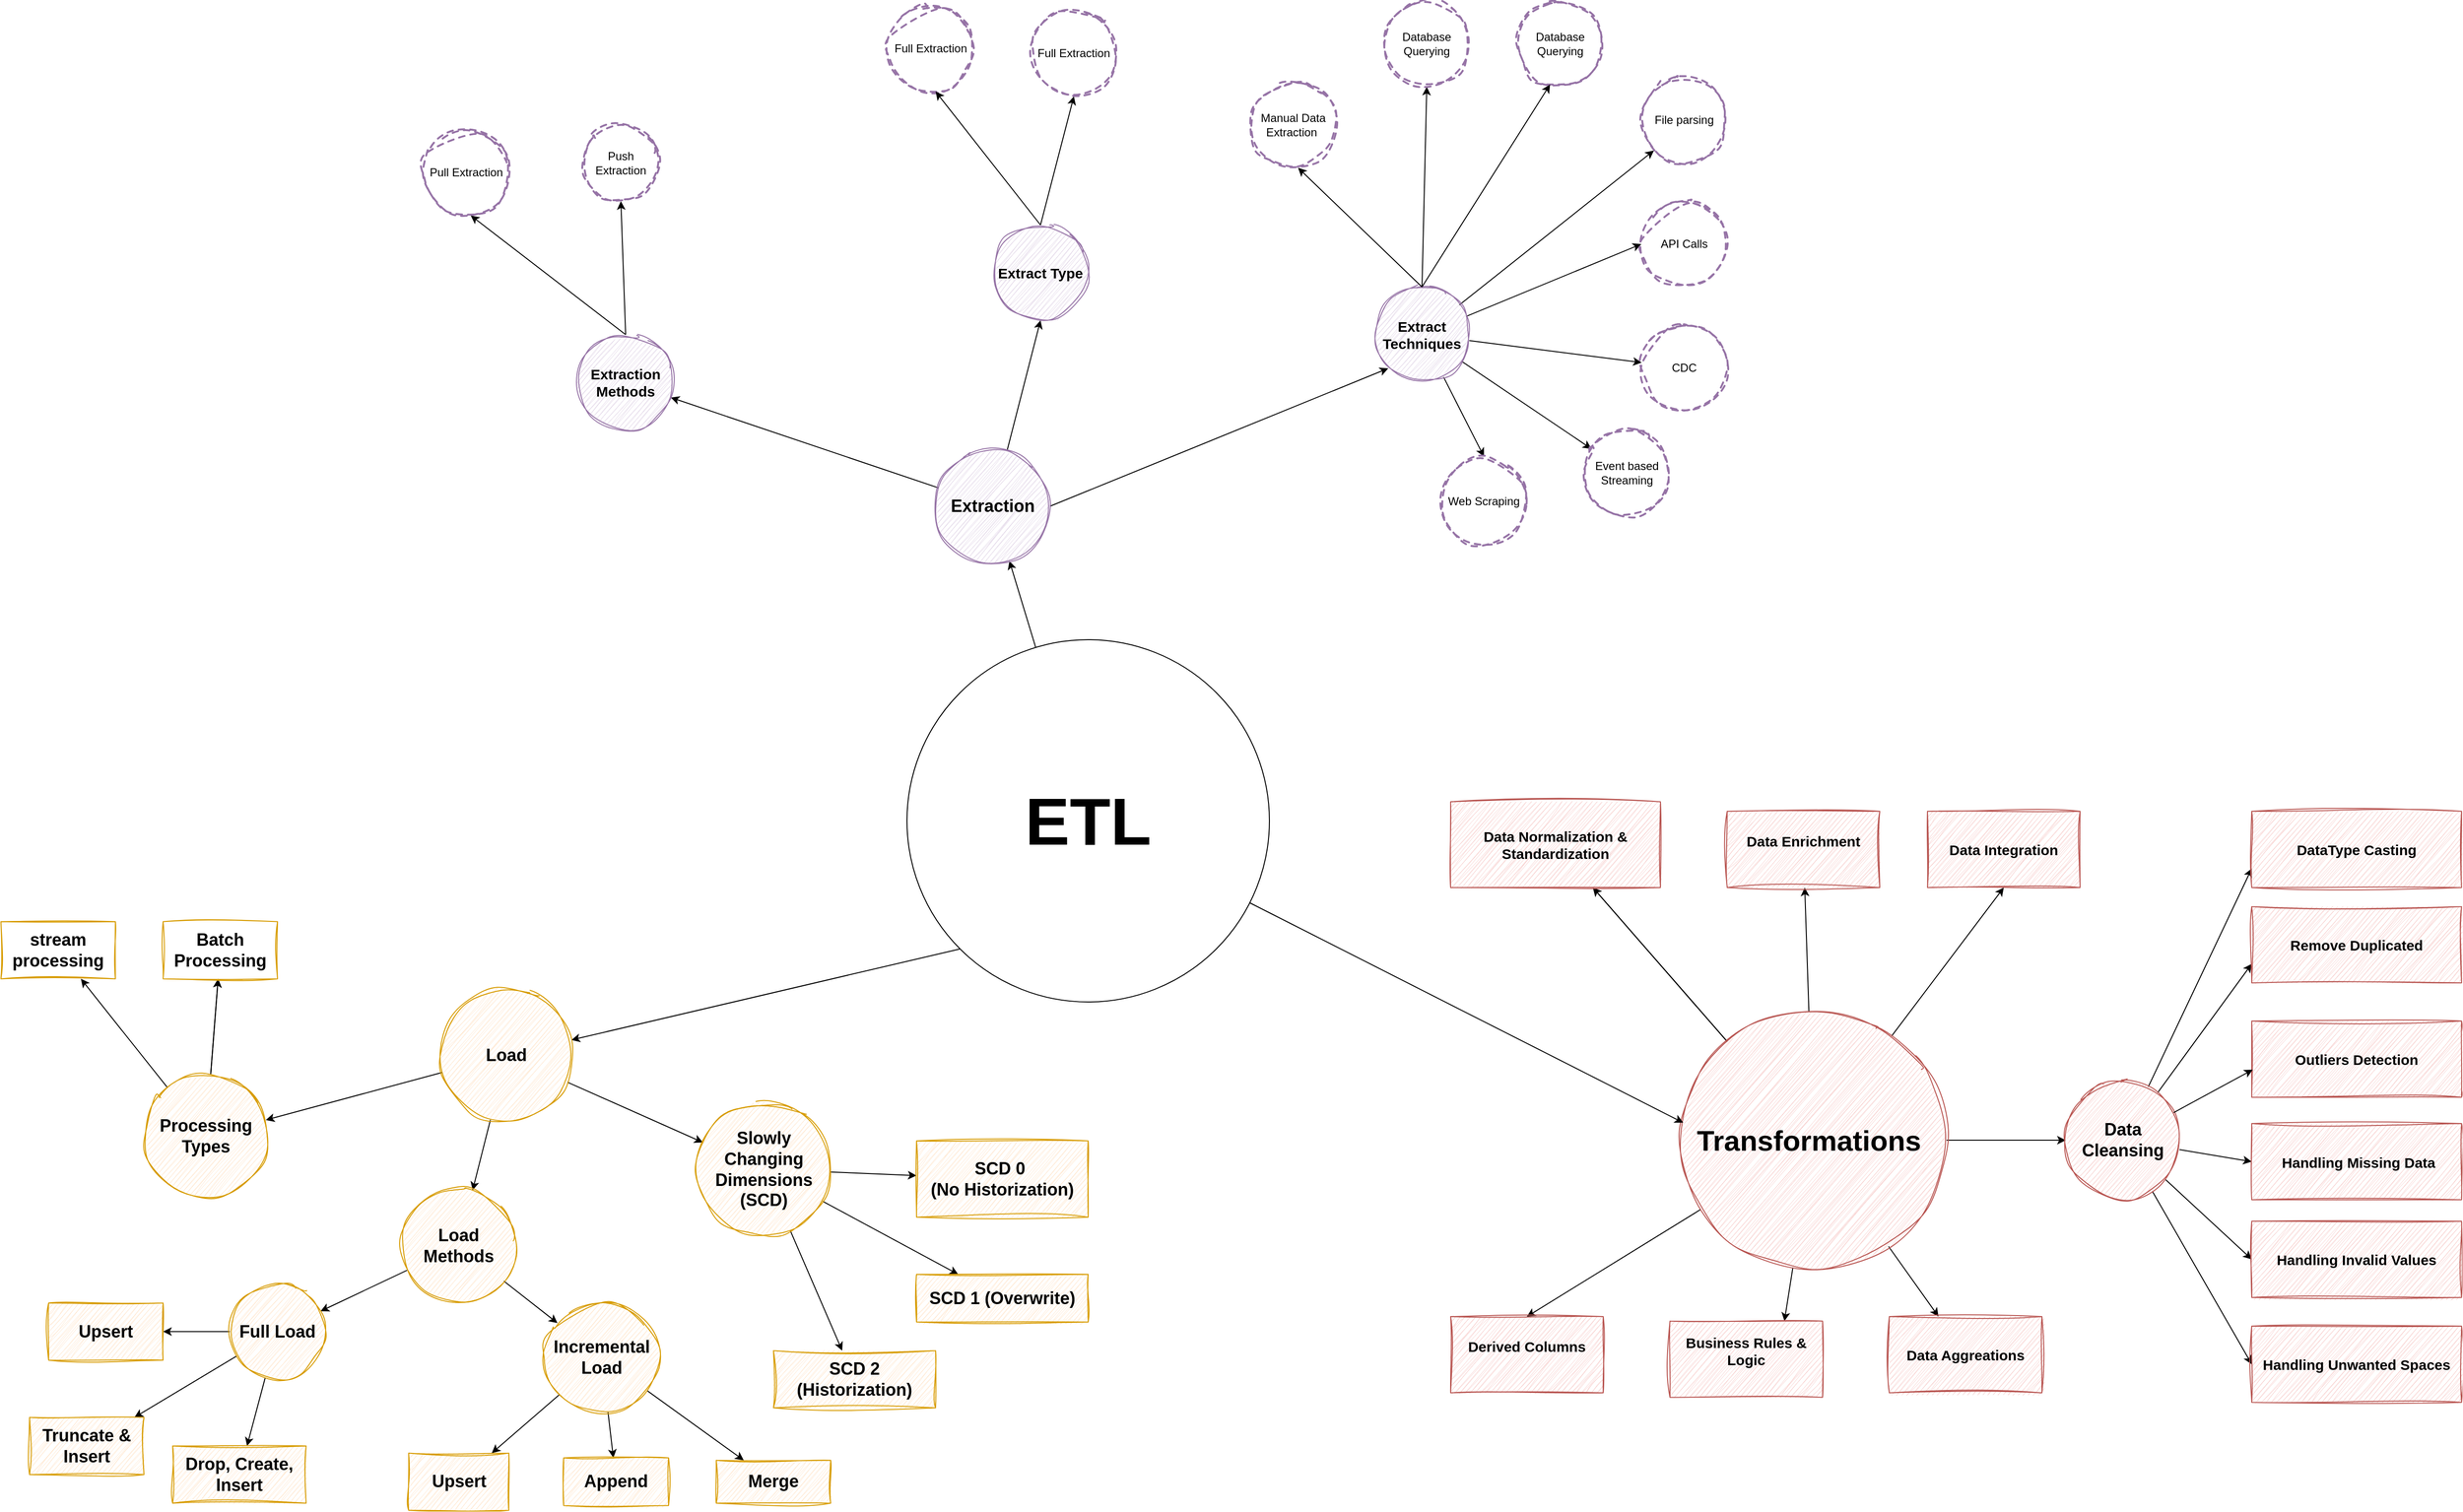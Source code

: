 <mxfile>
    <diagram id="jVbvMs1a4yis1M7s5EpP" name="Page-1">
        <mxGraphModel dx="3123" dy="2930" grid="1" gridSize="10" guides="1" tooltips="1" connect="1" arrows="1" fold="1" page="1" pageScale="1" pageWidth="850" pageHeight="1100" math="0" shadow="0">
            <root>
                <mxCell id="0"/>
                <mxCell id="1" parent="0"/>
                <mxCell id="93" value="" style="edgeStyle=none;html=1;fontFamily=Helvetica;fontSize=12;fontColor=default;" edge="1" parent="1" source="88" target="92">
                    <mxGeometry relative="1" as="geometry"/>
                </mxCell>
                <mxCell id="95" value="" style="edgeStyle=none;html=1;fontFamily=Helvetica;fontSize=12;fontColor=default;" edge="1" parent="1" source="92" target="94">
                    <mxGeometry relative="1" as="geometry"/>
                </mxCell>
                <mxCell id="97" value="" style="edgeStyle=none;html=1;fontFamily=Helvetica;fontSize=12;fontColor=default;" edge="1" parent="1" source="92" target="96">
                    <mxGeometry relative="1" as="geometry"/>
                </mxCell>
                <mxCell id="102" value="" style="edgeStyle=none;html=1;fontFamily=Helvetica;fontSize=12;fontColor=default;" edge="1" parent="1" source="92" target="101">
                    <mxGeometry relative="1" as="geometry"/>
                </mxCell>
                <mxCell id="92" value="Full Load" style="ellipse;whiteSpace=wrap;html=1;fontSize=18;fillColor=#ffe6cc;strokeColor=#d79b00;fontStyle=1;sketch=1;curveFitting=1;jiggle=2;" vertex="1" parent="1">
                    <mxGeometry x="10" y="1135.75" width="100" height="100" as="geometry"/>
                </mxCell>
                <mxCell id="6" value="" style="edgeStyle=none;html=1;" edge="1" parent="1" source="2" target="5">
                    <mxGeometry relative="1" as="geometry"/>
                </mxCell>
                <mxCell id="80" value="" style="edgeStyle=none;html=1;fontFamily=Helvetica;fontSize=12;fontColor=default;exitX=0;exitY=1;exitDx=0;exitDy=0;" edge="1" parent="1" source="2" target="79">
                    <mxGeometry relative="1" as="geometry">
                        <mxPoint x="512.066" y="629.999" as="sourcePoint"/>
                    </mxGeometry>
                </mxCell>
                <mxCell id="2" value="ETL" style="ellipse;html=1;aspect=fixed;textShadow=0;whiteSpace=wrap;horizontal=1;fontStyle=1;fontSize=70;" vertex="1" parent="1">
                    <mxGeometry x="720" y="460" width="380" height="380" as="geometry"/>
                </mxCell>
                <mxCell id="8" value="" style="edgeStyle=none;html=1;" edge="1" parent="1" source="5" target="7">
                    <mxGeometry relative="1" as="geometry"/>
                </mxCell>
                <mxCell id="23" style="edgeStyle=none;html=1;entryX=0.5;entryY=1;entryDx=0;entryDy=0;" edge="1" parent="1" source="5" target="19">
                    <mxGeometry relative="1" as="geometry"/>
                </mxCell>
                <mxCell id="152" style="edgeStyle=none;html=1;entryX=0;entryY=1;entryDx=0;entryDy=0;fontFamily=Helvetica;fontSize=12;fontColor=default;exitX=1;exitY=0.5;exitDx=0;exitDy=0;" edge="1" parent="1" source="5" target="26">
                    <mxGeometry relative="1" as="geometry">
                        <mxPoint x="1041.487" y="366.655" as="sourcePoint"/>
                    </mxGeometry>
                </mxCell>
                <mxCell id="5" value="Extraction" style="ellipse;whiteSpace=wrap;html=1;fillColor=#e1d5e7;strokeColor=#9673a6;labelBackgroundColor=none;labelBorderColor=none;fontSize=18;spacing=0;fontStyle=1;sketch=1;curveFitting=1;jiggle=2;" vertex="1" parent="1">
                    <mxGeometry x="750" y="260" width="120" height="120" as="geometry"/>
                </mxCell>
                <mxCell id="16" value="" style="edgeStyle=none;html=1;exitX=0.5;exitY=0;exitDx=0;exitDy=0;entryX=0.5;entryY=1;entryDx=0;entryDy=0;" edge="1" parent="1" source="7" target="15">
                    <mxGeometry relative="1" as="geometry"/>
                </mxCell>
                <mxCell id="7" value="Extraction Methods" style="ellipse;whiteSpace=wrap;html=1;fillColor=#e1d5e7;strokeColor=#9673a6;labelBackgroundColor=none;labelBorderColor=none;fontStyle=1;fontSize=15;sketch=1;curveFitting=1;jiggle=2;" vertex="1" parent="1">
                    <mxGeometry x="375" y="140" width="100" height="100" as="geometry"/>
                </mxCell>
                <mxCell id="9" value="Pull Extraction" style="ellipse;whiteSpace=wrap;html=1;fillColor=none;strokeColor=#9673a6;labelBackgroundColor=none;labelBorderColor=none;fontStyle=0;dashed=1;align=center;verticalAlign=middle;fontFamily=Helvetica;fontSize=12;shadow=0;sketch=1;jiggle=2;curveFitting=1;strokeWidth=2;" vertex="1" parent="1">
                    <mxGeometry x="212.5" y="-75" width="90" height="90" as="geometry"/>
                </mxCell>
                <mxCell id="11" value="" style="endArrow=classic;html=1;entryX=0.556;entryY=1;entryDx=0;entryDy=0;entryPerimeter=0;exitX=0.5;exitY=0;exitDx=0;exitDy=0;" edge="1" parent="1" source="7" target="9">
                    <mxGeometry width="50" height="50" relative="1" as="geometry">
                        <mxPoint x="650" y="-10" as="sourcePoint"/>
                        <mxPoint x="700" y="-60" as="targetPoint"/>
                    </mxGeometry>
                </mxCell>
                <mxCell id="15" value="Push Extraction" style="ellipse;whiteSpace=wrap;html=1;fillColor=none;strokeColor=#9673a6;labelBackgroundColor=none;labelBorderColor=none;dashed=1;align=center;verticalAlign=middle;fontFamily=Helvetica;fontSize=12;shadow=0;sketch=1;jiggle=2;curveFitting=1;strokeWidth=2;" vertex="1" parent="1">
                    <mxGeometry x="380" y="-80" width="80" height="80" as="geometry"/>
                </mxCell>
                <mxCell id="18" value="" style="edgeStyle=none;html=1;exitX=0.5;exitY=0;exitDx=0;exitDy=0;entryX=0.5;entryY=1;entryDx=0;entryDy=0;" edge="1" parent="1" source="19" target="22">
                    <mxGeometry relative="1" as="geometry"/>
                </mxCell>
                <mxCell id="19" value="Extract Type" style="ellipse;whiteSpace=wrap;html=1;fillColor=#e1d5e7;strokeColor=#9673a6;labelBackgroundColor=none;labelBorderColor=none;fontStyle=1;fontSize=15;sketch=1;curveFitting=1;jiggle=2;" vertex="1" parent="1">
                    <mxGeometry x="810" y="25" width="100" height="100" as="geometry"/>
                </mxCell>
                <mxCell id="20" value="Full Extraction" style="ellipse;whiteSpace=wrap;html=1;fillColor=none;strokeColor=#9673a6;labelBackgroundColor=none;labelBorderColor=none;fontStyle=0;dashed=1;align=center;verticalAlign=middle;fontFamily=Helvetica;fontSize=12;shadow=0;sketch=1;jiggle=2;curveFitting=1;strokeWidth=2;" vertex="1" parent="1">
                    <mxGeometry x="700" y="-205" width="90" height="90" as="geometry"/>
                </mxCell>
                <mxCell id="21" value="" style="endArrow=classic;html=1;entryX=0.556;entryY=1;entryDx=0;entryDy=0;entryPerimeter=0;exitX=0.5;exitY=0;exitDx=0;exitDy=0;" edge="1" parent="1" source="19" target="20">
                    <mxGeometry width="50" height="50" relative="1" as="geometry">
                        <mxPoint x="1060" y="5" as="sourcePoint"/>
                        <mxPoint x="1110" y="-45" as="targetPoint"/>
                    </mxGeometry>
                </mxCell>
                <mxCell id="22" value="Full Extraction" style="ellipse;whiteSpace=wrap;html=1;fillColor=none;strokeColor=#9673a6;labelBackgroundColor=none;labelBorderColor=none;dashed=1;shadow=0;sketch=1;jiggle=2;curveFitting=1;strokeWidth=2;align=center;verticalAlign=middle;fontFamily=Helvetica;fontSize=12;" vertex="1" parent="1">
                    <mxGeometry x="850" y="-200" width="90" height="90" as="geometry"/>
                </mxCell>
                <mxCell id="25" value="" style="edgeStyle=none;html=1;exitX=0.5;exitY=0;exitDx=0;exitDy=0;entryX=0.5;entryY=1;entryDx=0;entryDy=0;" edge="1" parent="1" source="26" target="29">
                    <mxGeometry relative="1" as="geometry"/>
                </mxCell>
                <mxCell id="42" style="edgeStyle=none;html=1;entryX=0;entryY=1;entryDx=0;entryDy=0;" edge="1" parent="1" source="26" target="37">
                    <mxGeometry relative="1" as="geometry"/>
                </mxCell>
                <mxCell id="43" style="edgeStyle=none;html=1;entryX=0;entryY=0.5;entryDx=0;entryDy=0;" edge="1" parent="1" source="26" target="34">
                    <mxGeometry relative="1" as="geometry"/>
                </mxCell>
                <mxCell id="44" style="edgeStyle=none;html=1;" edge="1" parent="1" source="26" target="38">
                    <mxGeometry relative="1" as="geometry"/>
                </mxCell>
                <mxCell id="45" style="edgeStyle=none;html=1;" edge="1" parent="1" source="26" target="36">
                    <mxGeometry relative="1" as="geometry"/>
                </mxCell>
                <mxCell id="46" style="edgeStyle=none;html=1;entryX=0.5;entryY=0;entryDx=0;entryDy=0;" edge="1" parent="1" source="26" target="35">
                    <mxGeometry relative="1" as="geometry"/>
                </mxCell>
                <mxCell id="26" value="Extract Techniques" style="ellipse;whiteSpace=wrap;html=1;fillColor=#e1d5e7;strokeColor=#9673a6;labelBackgroundColor=none;labelBorderColor=none;fontStyle=1;fontSize=15;sketch=1;curveFitting=1;jiggle=2;" vertex="1" parent="1">
                    <mxGeometry x="1210" y="90" width="100" height="100" as="geometry"/>
                </mxCell>
                <mxCell id="27" value="Manual Data Extraction&amp;nbsp;" style="ellipse;whiteSpace=wrap;html=1;fillColor=none;strokeColor=#9673a6;labelBackgroundColor=none;labelBorderColor=none;fontStyle=0;dashed=1;align=center;verticalAlign=middle;fontFamily=Helvetica;fontSize=12;shadow=0;sketch=1;jiggle=2;curveFitting=1;strokeWidth=2;" vertex="1" parent="1">
                    <mxGeometry x="1080" y="-125" width="90" height="90" as="geometry"/>
                </mxCell>
                <mxCell id="28" value="" style="endArrow=classic;html=1;entryX=0.556;entryY=1;entryDx=0;entryDy=0;entryPerimeter=0;exitX=0.5;exitY=0;exitDx=0;exitDy=0;" edge="1" parent="1" source="26" target="27">
                    <mxGeometry width="50" height="50" relative="1" as="geometry">
                        <mxPoint x="1440" y="85" as="sourcePoint"/>
                        <mxPoint x="1490" y="35" as="targetPoint"/>
                    </mxGeometry>
                </mxCell>
                <mxCell id="29" value="Database Querying" style="ellipse;whiteSpace=wrap;html=1;fillColor=none;strokeColor=#9673a6;labelBackgroundColor=none;labelBorderColor=none;dashed=1;shadow=0;sketch=1;jiggle=2;curveFitting=1;strokeWidth=2;align=center;verticalAlign=middle;fontFamily=Helvetica;fontSize=12;" vertex="1" parent="1">
                    <mxGeometry x="1220" y="-210" width="90" height="90" as="geometry"/>
                </mxCell>
                <mxCell id="33" value="Database Querying" style="ellipse;whiteSpace=wrap;html=1;fillColor=none;strokeColor=#9673a6;labelBackgroundColor=none;labelBorderColor=none;dashed=1;shadow=0;sketch=1;jiggle=2;curveFitting=1;strokeWidth=2;align=center;verticalAlign=middle;fontFamily=Helvetica;fontSize=12;" vertex="1" parent="1">
                    <mxGeometry x="1360" y="-210" width="90" height="90" as="geometry"/>
                </mxCell>
                <mxCell id="34" value="API Calls" style="ellipse;whiteSpace=wrap;html=1;fillColor=none;strokeColor=#9673a6;labelBackgroundColor=none;labelBorderColor=none;dashed=1;shadow=0;sketch=1;jiggle=2;curveFitting=1;strokeWidth=2;align=center;verticalAlign=middle;fontFamily=Helvetica;fontSize=12;" vertex="1" parent="1">
                    <mxGeometry x="1490" width="90" height="90" as="geometry"/>
                </mxCell>
                <mxCell id="35" value="Web Scraping" style="ellipse;whiteSpace=wrap;html=1;fillColor=none;strokeColor=#9673a6;labelBackgroundColor=none;labelBorderColor=none;dashed=1;strokeWidth=2;perimeterSpacing=2;shadow=0;sketch=1;curveFitting=1;jiggle=2;" vertex="1" parent="1">
                    <mxGeometry x="1280" y="270" width="90" height="90" as="geometry"/>
                </mxCell>
                <mxCell id="36" value="Event based Streaming" style="ellipse;whiteSpace=wrap;html=1;fillColor=none;strokeColor=#9673a6;labelBackgroundColor=none;labelBorderColor=none;dashed=1;shadow=0;sketch=1;jiggle=2;curveFitting=1;strokeWidth=2;align=center;verticalAlign=middle;fontFamily=Helvetica;fontSize=12;" vertex="1" parent="1">
                    <mxGeometry x="1430" y="240" width="90" height="90" as="geometry"/>
                </mxCell>
                <mxCell id="37" value="File parsing" style="ellipse;whiteSpace=wrap;html=1;fillColor=none;strokeColor=#9673a6;labelBackgroundColor=none;labelBorderColor=none;dashed=1;shadow=0;sketch=1;jiggle=2;curveFitting=1;strokeWidth=2;align=center;verticalAlign=middle;fontFamily=Helvetica;fontSize=12;" vertex="1" parent="1">
                    <mxGeometry x="1490" y="-130" width="90" height="90" as="geometry"/>
                </mxCell>
                <mxCell id="38" value="CDC" style="ellipse;whiteSpace=wrap;html=1;fillColor=none;strokeColor=#9673a6;labelBackgroundColor=none;labelBorderColor=none;dashed=1;shadow=0;sketch=1;jiggle=2;curveFitting=1;strokeWidth=2;align=center;verticalAlign=middle;fontFamily=Helvetica;fontSize=12;" vertex="1" parent="1">
                    <mxGeometry x="1490" y="130" width="90" height="90" as="geometry"/>
                </mxCell>
                <mxCell id="39" value="" style="endArrow=classic;html=1;entryX=0.381;entryY=0.974;entryDx=0;entryDy=0;entryPerimeter=0;" edge="1" parent="1" target="33">
                    <mxGeometry width="50" height="50" relative="1" as="geometry">
                        <mxPoint x="1260" y="90" as="sourcePoint"/>
                        <mxPoint x="1310" y="40" as="targetPoint"/>
                    </mxGeometry>
                </mxCell>
                <mxCell id="82" value="" style="edgeStyle=none;html=1;fontFamily=Helvetica;fontSize=12;fontColor=default;" edge="1" parent="1" source="79" target="81">
                    <mxGeometry relative="1" as="geometry"/>
                </mxCell>
                <mxCell id="89" value="" style="edgeStyle=none;html=1;fontFamily=Helvetica;fontSize=12;fontColor=default;" edge="1" parent="1" source="79" target="88">
                    <mxGeometry relative="1" as="geometry"/>
                </mxCell>
                <mxCell id="113" value="" style="edgeStyle=none;html=1;fontFamily=Helvetica;fontSize=12;fontColor=default;" edge="1" parent="1" source="79" target="112">
                    <mxGeometry relative="1" as="geometry"/>
                </mxCell>
                <mxCell id="79" value="&lt;div&gt;Load&lt;/div&gt;" style="ellipse;whiteSpace=wrap;html=1;fontSize=18;fontStyle=1;fillColor=#ffe6cc;strokeColor=#d79b00;sketch=1;curveFitting=1;jiggle=2;verticalAlign=middle;" vertex="1" parent="1">
                    <mxGeometry x="230" y="825.75" width="140" height="140" as="geometry"/>
                </mxCell>
                <mxCell id="84" value="" style="edgeStyle=none;html=1;fontFamily=Helvetica;fontSize=12;fontColor=default;" edge="1" parent="1" source="81">
                    <mxGeometry relative="1" as="geometry">
                        <mxPoint x="-2.308" y="815.75" as="targetPoint"/>
                    </mxGeometry>
                </mxCell>
                <mxCell id="85" value="" style="edgeStyle=none;html=1;fontFamily=Helvetica;fontSize=12;fontColor=default;" edge="1" parent="1" source="81">
                    <mxGeometry relative="1" as="geometry">
                        <mxPoint x="-2.308" y="815.75" as="targetPoint"/>
                    </mxGeometry>
                </mxCell>
                <mxCell id="87" value="" style="edgeStyle=none;html=1;fontFamily=Helvetica;fontSize=12;fontColor=default;" edge="1" parent="1" source="81" target="86">
                    <mxGeometry relative="1" as="geometry"/>
                </mxCell>
                <mxCell id="81" value="Processing Types" style="ellipse;whiteSpace=wrap;html=1;fontSize=18;fillColor=#ffe6cc;strokeColor=#d79b00;fontStyle=1;sketch=1;curveFitting=1;jiggle=2;" vertex="1" parent="1">
                    <mxGeometry x="-80" y="915.75" width="130" height="130" as="geometry"/>
                </mxCell>
                <mxCell id="83" value="Batch Processing" style="whiteSpace=wrap;html=1;fontSize=18;fillColor=none;strokeColor=#d79b00;fontStyle=1;sketch=1;curveFitting=1;jiggle=2;" vertex="1" parent="1">
                    <mxGeometry x="-60" y="755.75" width="120" height="60" as="geometry"/>
                </mxCell>
                <mxCell id="86" value="&lt;div&gt;&lt;font color=&quot;#000000&quot;&gt;stream processing&lt;/font&gt;&lt;/div&gt;" style="whiteSpace=wrap;html=1;fontSize=18;fillColor=none;strokeColor=#d79b00;fontStyle=1;sketch=1;curveFitting=1;jiggle=2;" vertex="1" parent="1">
                    <mxGeometry x="-230" y="755.75" width="120" height="60" as="geometry"/>
                </mxCell>
                <mxCell id="111" style="edgeStyle=none;html=1;fontFamily=Helvetica;fontSize=12;fontColor=default;" edge="1" parent="1" source="88" target="107">
                    <mxGeometry relative="1" as="geometry"/>
                </mxCell>
                <mxCell id="88" value="Load Methods" style="ellipse;whiteSpace=wrap;html=1;fontSize=18;fillColor=#ffe6cc;strokeColor=#d79b00;fontStyle=1;sketch=1;curveFitting=1;jiggle=2;" vertex="1" parent="1">
                    <mxGeometry x="190" y="1035.75" width="120" height="120" as="geometry"/>
                </mxCell>
                <mxCell id="94" value="&lt;div&gt;&lt;font color=&quot;#000000&quot;&gt;Truncate &amp;amp; Insert&lt;/font&gt;&lt;/div&gt;" style="whiteSpace=wrap;html=1;fontSize=18;fillColor=#ffe6cc;strokeColor=#d79b00;fontStyle=1;sketch=1;curveFitting=1;jiggle=2;" vertex="1" parent="1">
                    <mxGeometry x="-200" y="1275.75" width="120" height="60" as="geometry"/>
                </mxCell>
                <mxCell id="96" value="&lt;div&gt;&lt;font color=&quot;#000000&quot;&gt;Upsert&lt;/font&gt;&lt;/div&gt;" style="whiteSpace=wrap;html=1;fontSize=18;fillColor=#ffe6cc;strokeColor=#d79b00;fontStyle=1;sketch=1;curveFitting=1;jiggle=2;" vertex="1" parent="1">
                    <mxGeometry x="-180" y="1155.75" width="120" height="60" as="geometry"/>
                </mxCell>
                <mxCell id="101" value="Drop, Create, Insert" style="whiteSpace=wrap;html=1;fontSize=18;fillColor=#ffe6cc;strokeColor=#d79b00;fontStyle=1;sketch=1;curveFitting=1;jiggle=2;" vertex="1" parent="1">
                    <mxGeometry x="-50" y="1305.75" width="140" height="60" as="geometry"/>
                </mxCell>
                <mxCell id="104" value="" style="edgeStyle=none;html=1;fontFamily=Helvetica;fontSize=12;fontColor=default;" edge="1" parent="1" source="107" target="108">
                    <mxGeometry relative="1" as="geometry"/>
                </mxCell>
                <mxCell id="105" value="" style="edgeStyle=none;html=1;fontFamily=Helvetica;fontSize=12;fontColor=default;" edge="1" parent="1" source="107" target="109">
                    <mxGeometry relative="1" as="geometry"/>
                </mxCell>
                <mxCell id="106" value="" style="edgeStyle=none;html=1;fontFamily=Helvetica;fontSize=12;fontColor=default;" edge="1" parent="1" source="107" target="110">
                    <mxGeometry relative="1" as="geometry"/>
                </mxCell>
                <mxCell id="107" value="&lt;div&gt;&lt;font color=&quot;#000000&quot;&gt;Incremental Load&lt;/font&gt;&lt;/div&gt;" style="ellipse;whiteSpace=wrap;html=1;fontSize=18;fillColor=#ffe6cc;strokeColor=#d79b00;fontStyle=1;sketch=1;curveFitting=1;jiggle=2;" vertex="1" parent="1">
                    <mxGeometry x="340" y="1155.75" width="120" height="115" as="geometry"/>
                </mxCell>
                <mxCell id="108" value="&lt;div&gt;&lt;font color=&quot;#000000&quot;&gt;Append&lt;/font&gt;&lt;/div&gt;" style="whiteSpace=wrap;html=1;fontSize=18;fillColor=#ffe6cc;strokeColor=#d79b00;fontStyle=1;sketch=1;curveFitting=1;jiggle=2;" vertex="1" parent="1">
                    <mxGeometry x="360" y="1318.25" width="110" height="50" as="geometry"/>
                </mxCell>
                <mxCell id="109" value="&lt;div&gt;&lt;font color=&quot;#000000&quot;&gt;Upsert&lt;/font&gt;&lt;/div&gt;" style="whiteSpace=wrap;html=1;fontSize=18;fillColor=#ffe6cc;strokeColor=#d79b00;fontStyle=1;sketch=1;curveFitting=1;jiggle=2;" vertex="1" parent="1">
                    <mxGeometry x="197.5" y="1313.25" width="105" height="60" as="geometry"/>
                </mxCell>
                <mxCell id="110" value="Merge" style="whiteSpace=wrap;html=1;fontSize=18;fillColor=#ffe6cc;strokeColor=#d79b00;fontStyle=1;sketch=1;curveFitting=1;jiggle=2;" vertex="1" parent="1">
                    <mxGeometry x="520" y="1320.75" width="120" height="45" as="geometry"/>
                </mxCell>
                <mxCell id="115" value="" style="edgeStyle=none;html=1;fontFamily=Helvetica;fontSize=12;fontColor=default;" edge="1" parent="1" source="112" target="114">
                    <mxGeometry relative="1" as="geometry"/>
                </mxCell>
                <mxCell id="117" value="" style="edgeStyle=none;html=1;fontFamily=Helvetica;fontSize=12;fontColor=default;" edge="1" parent="1" source="112" target="116">
                    <mxGeometry relative="1" as="geometry"/>
                </mxCell>
                <mxCell id="119" value="" style="edgeStyle=none;html=1;fontFamily=Helvetica;fontSize=12;fontColor=default;" edge="1" parent="1" source="112" target="118">
                    <mxGeometry relative="1" as="geometry"/>
                </mxCell>
                <mxCell id="112" value="&lt;div&gt;Slowly Changing Dimensions (SCD)&lt;/div&gt;" style="ellipse;whiteSpace=wrap;html=1;fontSize=18;fontStyle=1;fillColor=#ffe6cc;strokeColor=#d79b00;sketch=1;curveFitting=1;jiggle=2;verticalAlign=middle;" vertex="1" parent="1">
                    <mxGeometry x="500" y="945.75" width="140" height="140" as="geometry"/>
                </mxCell>
                <mxCell id="114" value="SCD 0&amp;nbsp;&lt;div&gt;(No Historization)&lt;/div&gt;" style="whiteSpace=wrap;html=1;fontSize=18;fillColor=#ffe6cc;strokeColor=#d79b00;fontStyle=1;sketch=1;curveFitting=1;jiggle=2;" vertex="1" parent="1">
                    <mxGeometry x="730" y="985.75" width="180" height="80" as="geometry"/>
                </mxCell>
                <mxCell id="116" value="&lt;div&gt;&lt;font color=&quot;#000000&quot;&gt;SCD 1 (Overwrite)&lt;/font&gt;&lt;/div&gt;" style="whiteSpace=wrap;html=1;fontSize=18;fillColor=#ffe6cc;strokeColor=#d79b00;fontStyle=1;sketch=1;curveFitting=1;jiggle=2;" vertex="1" parent="1">
                    <mxGeometry x="730" y="1125.75" width="180" height="50" as="geometry"/>
                </mxCell>
                <mxCell id="118" value="SCD 2 (Historization)" style="whiteSpace=wrap;html=1;fontSize=18;fillColor=#ffe6cc;strokeColor=#d79b00;fontStyle=1;sketch=1;curveFitting=1;jiggle=2;" vertex="1" parent="1">
                    <mxGeometry x="580" y="1205.75" width="170" height="60" as="geometry"/>
                </mxCell>
                <mxCell id="124" value="" style="edgeStyle=none;html=1;fontFamily=Helvetica;fontSize=12;fontColor=default;" edge="1" parent="1" source="120" target="123">
                    <mxGeometry relative="1" as="geometry"/>
                </mxCell>
                <mxCell id="125" value="" style="edgeStyle=none;html=1;fontFamily=Helvetica;fontSize=12;fontColor=default;" edge="1" parent="1" source="120" target="123">
                    <mxGeometry relative="1" as="geometry"/>
                </mxCell>
                <mxCell id="127" value="" style="edgeStyle=none;html=1;fontFamily=Helvetica;fontSize=12;fontColor=default;" edge="1" parent="1" source="120" target="126">
                    <mxGeometry relative="1" as="geometry"/>
                </mxCell>
                <mxCell id="133" style="edgeStyle=none;html=1;entryX=0.5;entryY=1;entryDx=0;entryDy=0;fontFamily=Helvetica;fontSize=12;fontColor=default;" edge="1" parent="1" source="120" target="128">
                    <mxGeometry relative="1" as="geometry"/>
                </mxCell>
                <mxCell id="134" style="edgeStyle=none;html=1;fontFamily=Helvetica;fontSize=12;fontColor=default;" edge="1" parent="1" source="120" target="129">
                    <mxGeometry relative="1" as="geometry"/>
                </mxCell>
                <mxCell id="135" style="edgeStyle=none;html=1;entryX=0.75;entryY=0;entryDx=0;entryDy=0;fontFamily=Helvetica;fontSize=12;fontColor=default;" edge="1" parent="1" source="120" target="130">
                    <mxGeometry relative="1" as="geometry"/>
                </mxCell>
                <mxCell id="136" style="edgeStyle=none;html=1;entryX=0.5;entryY=0;entryDx=0;entryDy=0;fontFamily=Helvetica;fontSize=12;fontColor=default;" edge="1" parent="1" source="120" target="131">
                    <mxGeometry relative="1" as="geometry"/>
                </mxCell>
                <mxCell id="138" value="" style="edgeStyle=none;html=1;fontFamily=Helvetica;fontSize=12;fontColor=default;" edge="1" parent="1" source="120" target="137">
                    <mxGeometry relative="1" as="geometry"/>
                </mxCell>
                <mxCell id="120" value="Transformations&amp;nbsp;" style="ellipse;whiteSpace=wrap;html=1;fontSize=30;fontStyle=1;fillColor=#f8cecc;strokeColor=#b85450;sketch=1;curveFitting=1;jiggle=2;" vertex="1" parent="1">
                    <mxGeometry x="1530" y="850" width="280" height="270" as="geometry"/>
                </mxCell>
                <mxCell id="122" style="edgeStyle=none;html=1;entryX=0.014;entryY=0.432;entryDx=0;entryDy=0;entryPerimeter=0;fontFamily=Helvetica;fontSize=12;fontColor=default;" edge="1" parent="1" source="2" target="120">
                    <mxGeometry relative="1" as="geometry"/>
                </mxCell>
                <mxCell id="123" value="Data Normalization &amp;amp; Standardization" style="whiteSpace=wrap;html=1;fontSize=15;fillColor=#f8cecc;strokeColor=#b85450;fontStyle=1;sketch=1;curveFitting=1;jiggle=2;" vertex="1" parent="1">
                    <mxGeometry x="1290" y="630" width="220" height="90" as="geometry"/>
                </mxCell>
                <mxCell id="126" value="&lt;div&gt;&lt;font color=&quot;#000000&quot;&gt;Data Enrichment&lt;/font&gt;&lt;/div&gt;&lt;div&gt;&lt;br&gt;&lt;/div&gt;" style="whiteSpace=wrap;html=1;fontSize=15;fillColor=#f8cecc;strokeColor=#b85450;fontStyle=1;sketch=1;curveFitting=1;jiggle=2;" vertex="1" parent="1">
                    <mxGeometry x="1580" y="640" width="160" height="80" as="geometry"/>
                </mxCell>
                <mxCell id="128" value="&lt;div&gt;&lt;font color=&quot;#000000&quot;&gt;Data Integration&lt;/font&gt;&lt;br&gt;&lt;/div&gt;" style="whiteSpace=wrap;html=1;fontSize=15;fillColor=#f8cecc;strokeColor=#b85450;fontStyle=1;sketch=1;curveFitting=1;jiggle=2;" vertex="1" parent="1">
                    <mxGeometry x="1790" y="640" width="160" height="80" as="geometry"/>
                </mxCell>
                <mxCell id="129" value="&lt;div&gt;&lt;font color=&quot;#000000&quot;&gt;Data Aggreations&lt;/font&gt;&lt;br&gt;&lt;/div&gt;" style="whiteSpace=wrap;html=1;fontSize=15;fillColor=#f8cecc;strokeColor=#b85450;fontStyle=1;sketch=1;curveFitting=1;jiggle=2;" vertex="1" parent="1">
                    <mxGeometry x="1750" y="1170" width="160" height="80" as="geometry"/>
                </mxCell>
                <mxCell id="130" value="&lt;div&gt;&lt;div&gt;&lt;font color=&quot;#000000&quot;&gt;Business Rules &amp;amp; Logic&lt;/font&gt;&lt;/div&gt;&lt;/div&gt;&lt;div&gt;&lt;br&gt;&lt;/div&gt;" style="whiteSpace=wrap;html=1;fontSize=15;fillColor=#f8cecc;strokeColor=#b85450;fontStyle=1;sketch=1;curveFitting=1;jiggle=2;" vertex="1" parent="1">
                    <mxGeometry x="1520" y="1174.72" width="160" height="80" as="geometry"/>
                </mxCell>
                <mxCell id="131" value="&lt;div&gt;&lt;div&gt;&lt;font color=&quot;#000000&quot;&gt;Derived Columns&lt;/font&gt;&lt;/div&gt;&lt;/div&gt;&lt;div&gt;&lt;br&gt;&lt;/div&gt;" style="whiteSpace=wrap;html=1;fontSize=15;fillColor=#f8cecc;strokeColor=#b85450;fontStyle=1;sketch=1;curveFitting=1;jiggle=2;" vertex="1" parent="1">
                    <mxGeometry x="1290" y="1170" width="160" height="80" as="geometry"/>
                </mxCell>
                <mxCell id="145" style="edgeStyle=none;html=1;entryX=0;entryY=0.75;entryDx=0;entryDy=0;fontFamily=Helvetica;fontSize=12;fontColor=default;" edge="1" parent="1" source="137" target="144">
                    <mxGeometry relative="1" as="geometry"/>
                </mxCell>
                <mxCell id="146" style="edgeStyle=none;html=1;entryX=0;entryY=0.75;entryDx=0;entryDy=0;fontFamily=Helvetica;fontSize=12;fontColor=default;" edge="1" parent="1" source="137" target="139">
                    <mxGeometry relative="1" as="geometry"/>
                </mxCell>
                <mxCell id="148" style="edgeStyle=none;html=1;entryX=0;entryY=0.5;entryDx=0;entryDy=0;fontFamily=Helvetica;fontSize=12;fontColor=default;" edge="1" parent="1" source="137" target="141">
                    <mxGeometry relative="1" as="geometry"/>
                </mxCell>
                <mxCell id="149" style="edgeStyle=none;html=1;entryX=0;entryY=0.5;entryDx=0;entryDy=0;fontFamily=Helvetica;fontSize=12;fontColor=default;" edge="1" parent="1" source="137" target="142">
                    <mxGeometry relative="1" as="geometry"/>
                </mxCell>
                <mxCell id="150" style="edgeStyle=none;html=1;entryX=0;entryY=0.5;entryDx=0;entryDy=0;fontFamily=Helvetica;fontSize=12;fontColor=default;" edge="1" parent="1" source="137" target="143">
                    <mxGeometry relative="1" as="geometry"/>
                </mxCell>
                <mxCell id="137" value="Data Cleansing" style="ellipse;whiteSpace=wrap;html=1;fontSize=18;fillColor=#f8cecc;strokeColor=#b85450;fontStyle=1;sketch=1;curveFitting=1;jiggle=2;" vertex="1" parent="1">
                    <mxGeometry x="1935" y="922.5" width="120" height="125" as="geometry"/>
                </mxCell>
                <mxCell id="139" value="&lt;div&gt;&lt;div&gt;&lt;font color=&quot;#000000&quot;&gt;Remove Duplicated&lt;/font&gt;&lt;/div&gt;&lt;/div&gt;" style="whiteSpace=wrap;html=1;fontSize=15;fillColor=#f8cecc;strokeColor=#b85450;fontStyle=1;sketch=1;curveFitting=1;jiggle=2;" vertex="1" parent="1">
                    <mxGeometry x="2130" y="740" width="220" height="80" as="geometry"/>
                </mxCell>
                <mxCell id="140" value="&lt;div&gt;&lt;font color=&quot;#000000&quot;&gt;Outliers Detection&lt;/font&gt;&lt;br&gt;&lt;/div&gt;" style="whiteSpace=wrap;html=1;fontSize=15;fillColor=#f8cecc;strokeColor=#b85450;fontStyle=1;sketch=1;curveFitting=1;jiggle=2;" vertex="1" parent="1">
                    <mxGeometry x="2130" y="860" width="220" height="80" as="geometry"/>
                </mxCell>
                <mxCell id="141" value="&lt;div&gt;&lt;font color=&quot;#000000&quot;&gt;&amp;nbsp;Handling Missing Data&lt;/font&gt;&lt;br&gt;&lt;/div&gt;" style="whiteSpace=wrap;html=1;fontSize=15;fillColor=#f8cecc;strokeColor=#b85450;fontStyle=1;sketch=1;curveFitting=1;jiggle=2;" vertex="1" parent="1">
                    <mxGeometry x="2130" y="967.5" width="220" height="80" as="geometry"/>
                </mxCell>
                <mxCell id="142" value="&lt;div&gt;&lt;font color=&quot;#000000&quot;&gt;Handling Invalid Values&lt;/font&gt;&lt;br&gt;&lt;/div&gt;" style="whiteSpace=wrap;html=1;fontSize=15;fillColor=#f8cecc;strokeColor=#b85450;fontStyle=1;sketch=1;curveFitting=1;jiggle=2;" vertex="1" parent="1">
                    <mxGeometry x="2130" y="1070" width="220" height="80" as="geometry"/>
                </mxCell>
                <mxCell id="143" value="&lt;div&gt;&lt;font color=&quot;#000000&quot;&gt;Handling Unwanted Spaces&lt;/font&gt;&lt;br&gt;&lt;/div&gt;" style="whiteSpace=wrap;html=1;fontSize=15;fillColor=#f8cecc;strokeColor=#b85450;fontStyle=1;sketch=1;curveFitting=1;jiggle=2;" vertex="1" parent="1">
                    <mxGeometry x="2130" y="1180" width="220" height="80" as="geometry"/>
                </mxCell>
                <mxCell id="144" value="&lt;div&gt;&lt;font color=&quot;#000000&quot;&gt;DataType Casting&lt;/font&gt;&lt;br&gt;&lt;/div&gt;" style="whiteSpace=wrap;html=1;fontSize=15;fillColor=#f8cecc;strokeColor=#b85450;fontStyle=1;sketch=1;curveFitting=1;jiggle=2;" vertex="1" parent="1">
                    <mxGeometry x="2130" y="640" width="220" height="80" as="geometry"/>
                </mxCell>
                <mxCell id="147" style="edgeStyle=none;html=1;entryX=0.005;entryY=0.637;entryDx=0;entryDy=0;entryPerimeter=0;fontFamily=Helvetica;fontSize=12;fontColor=default;" edge="1" parent="1" source="137" target="140">
                    <mxGeometry relative="1" as="geometry"/>
                </mxCell>
            </root>
        </mxGraphModel>
    </diagram>
</mxfile>